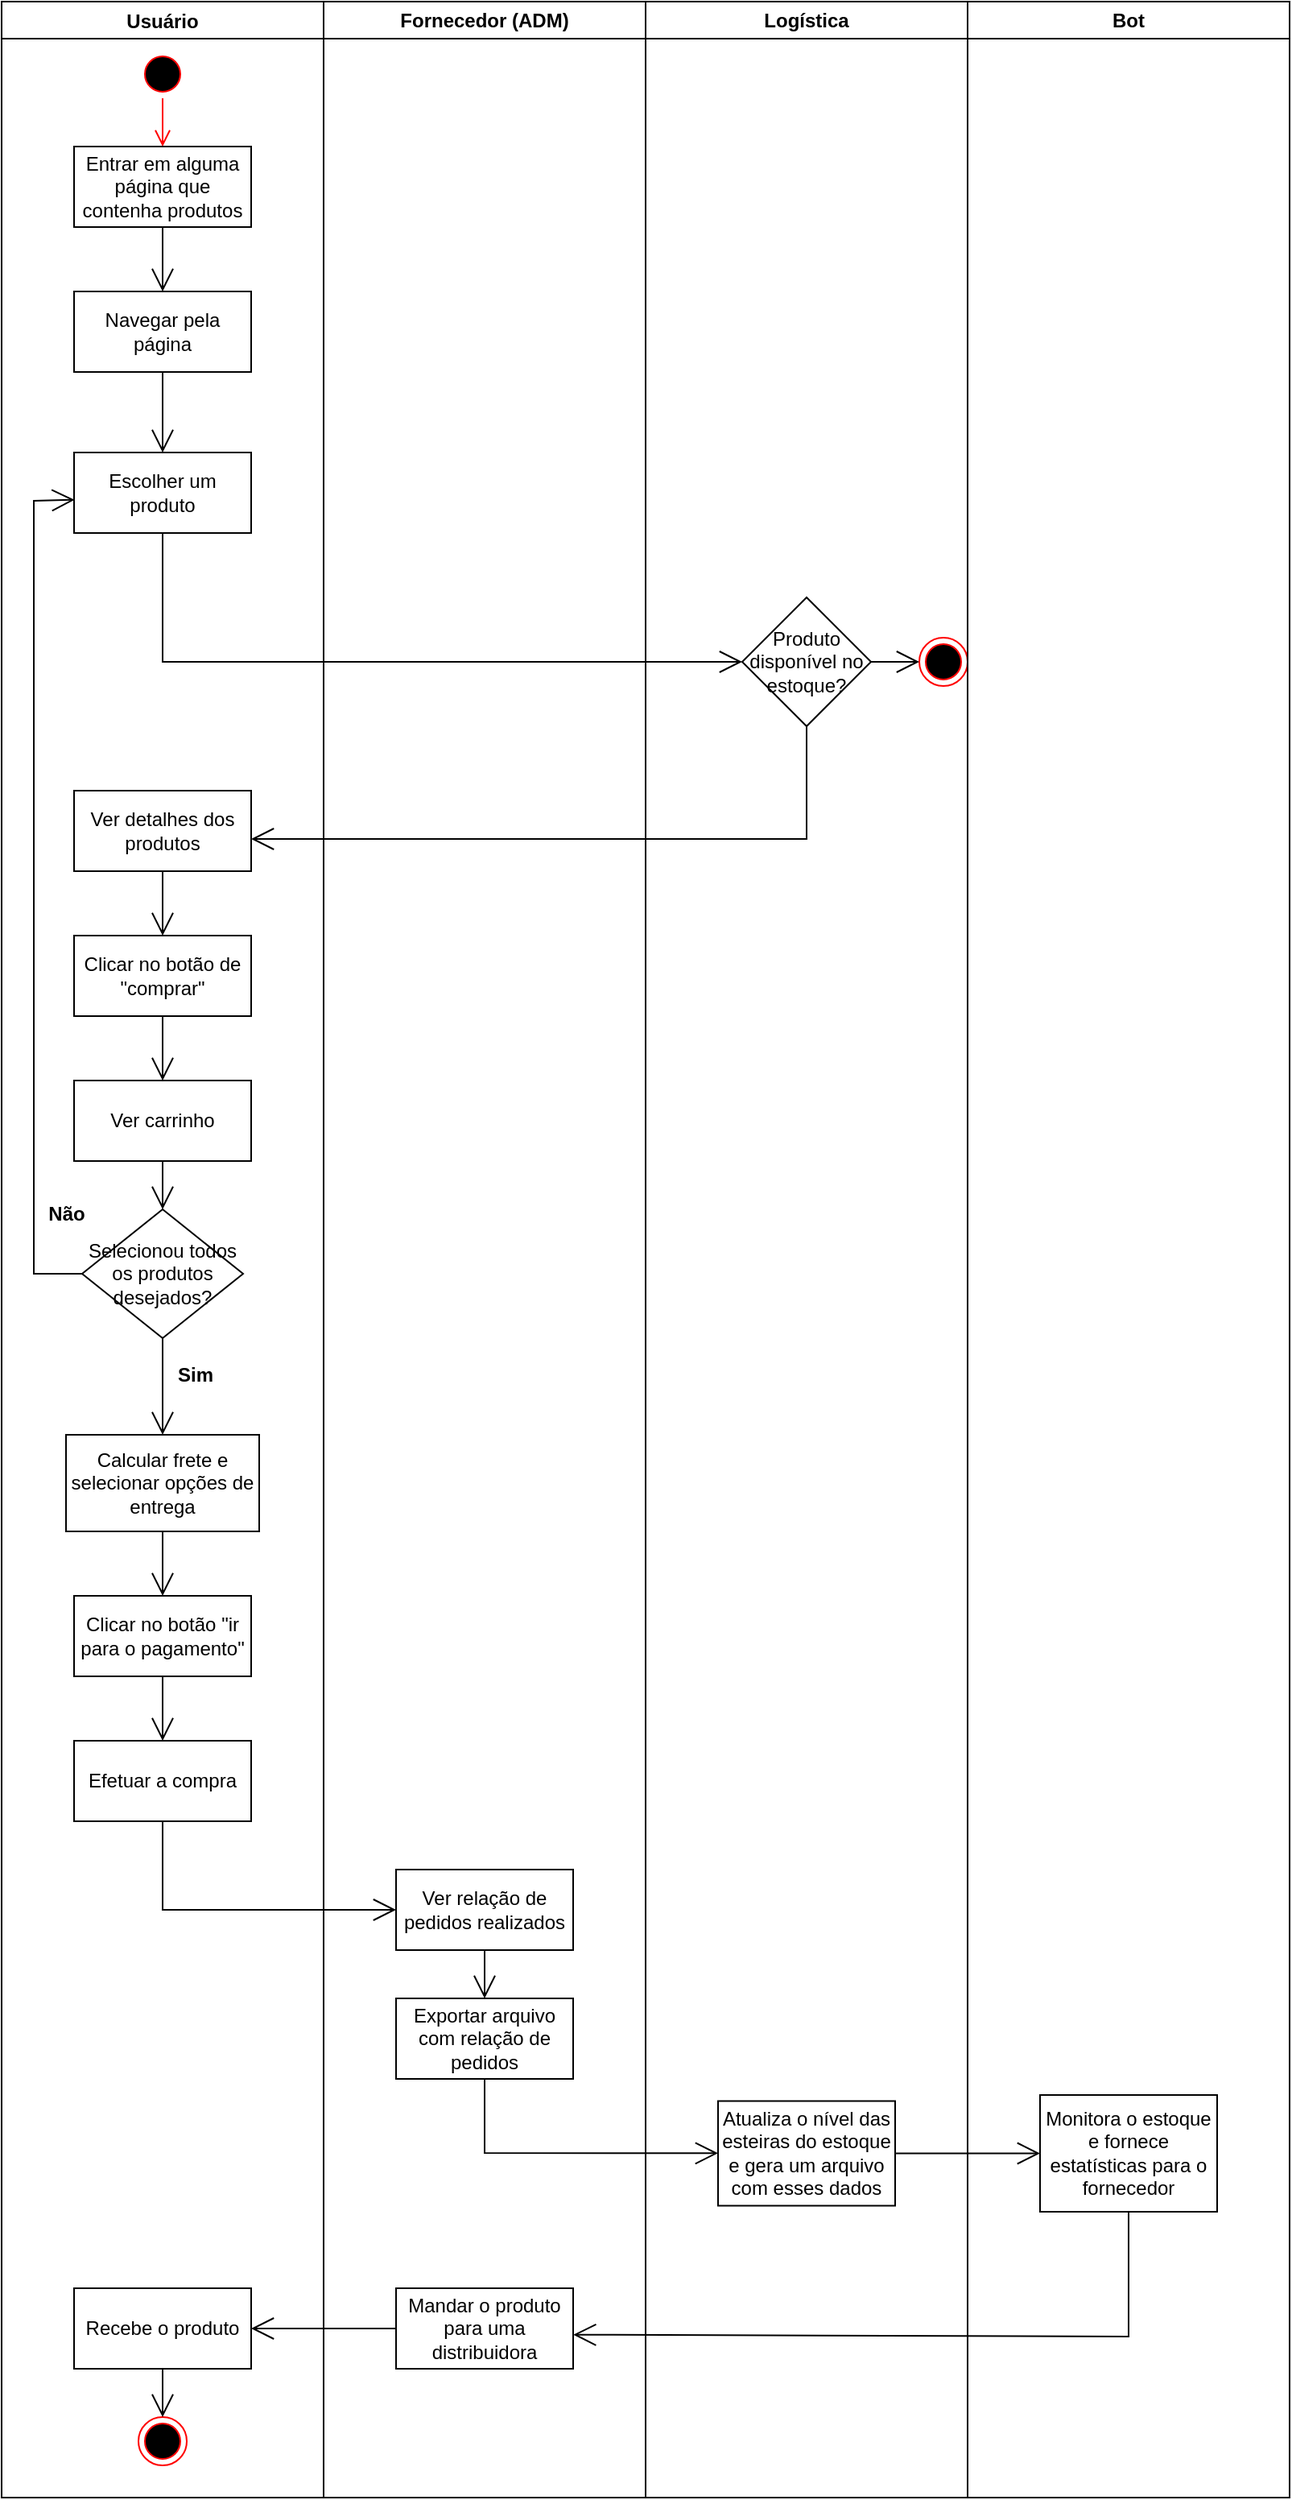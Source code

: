 <mxfile version="25.0.3">
  <diagram name="Página-1" id="QPGNosRhuU9UoopqBrnv">
    <mxGraphModel dx="3695" dy="1560" grid="1" gridSize="10" guides="1" tooltips="1" connect="1" arrows="1" fold="1" page="1" pageScale="1" pageWidth="827" pageHeight="1169" math="0" shadow="0">
      <root>
        <mxCell id="0" />
        <mxCell id="1" parent="0" />
        <mxCell id="qWdjcBWBGC0FbSn4obbC-5" value="Usuário" style="swimlane;" parent="1" vertex="1">
          <mxGeometry x="-20" y="80" width="200" height="1550" as="geometry">
            <mxRectangle x="-20" y="80" width="80" height="30" as="alternateBounds" />
          </mxGeometry>
        </mxCell>
        <mxCell id="qWdjcBWBGC0FbSn4obbC-6" value="" style="ellipse;html=1;shape=startState;fillColor=#000000;strokeColor=#ff0000;" parent="qWdjcBWBGC0FbSn4obbC-5" vertex="1">
          <mxGeometry x="85" y="30" width="30" height="30" as="geometry" />
        </mxCell>
        <mxCell id="qWdjcBWBGC0FbSn4obbC-7" value="" style="edgeStyle=orthogonalEdgeStyle;html=1;verticalAlign=bottom;endArrow=open;endSize=8;strokeColor=#ff0000;rounded=0;" parent="qWdjcBWBGC0FbSn4obbC-5" source="qWdjcBWBGC0FbSn4obbC-6" edge="1">
          <mxGeometry relative="1" as="geometry">
            <mxPoint x="100" y="90" as="targetPoint" />
          </mxGeometry>
        </mxCell>
        <mxCell id="qWdjcBWBGC0FbSn4obbC-8" value="Entrar em alguma página que contenha produtos" style="html=1;whiteSpace=wrap;" parent="qWdjcBWBGC0FbSn4obbC-5" vertex="1">
          <mxGeometry x="45" y="90" width="110" height="50" as="geometry" />
        </mxCell>
        <mxCell id="qWdjcBWBGC0FbSn4obbC-10" value="Navegar pela página" style="html=1;whiteSpace=wrap;" parent="qWdjcBWBGC0FbSn4obbC-5" vertex="1">
          <mxGeometry x="45" y="180" width="110" height="50" as="geometry" />
        </mxCell>
        <mxCell id="qWdjcBWBGC0FbSn4obbC-9" value="" style="endArrow=open;endFill=1;endSize=12;html=1;rounded=0;exitX=0.5;exitY=1;exitDx=0;exitDy=0;" parent="qWdjcBWBGC0FbSn4obbC-5" source="qWdjcBWBGC0FbSn4obbC-8" target="qWdjcBWBGC0FbSn4obbC-10" edge="1">
          <mxGeometry width="160" relative="1" as="geometry">
            <mxPoint x="50" y="234.5" as="sourcePoint" />
            <mxPoint x="100" y="190" as="targetPoint" />
          </mxGeometry>
        </mxCell>
        <mxCell id="qWdjcBWBGC0FbSn4obbC-12" value="Escolher um produto" style="html=1;whiteSpace=wrap;" parent="qWdjcBWBGC0FbSn4obbC-5" vertex="1">
          <mxGeometry x="45" y="280" width="110" height="50" as="geometry" />
        </mxCell>
        <mxCell id="qWdjcBWBGC0FbSn4obbC-11" value="" style="endArrow=open;endFill=1;endSize=12;html=1;rounded=0;exitX=0.5;exitY=1;exitDx=0;exitDy=0;" parent="qWdjcBWBGC0FbSn4obbC-5" source="qWdjcBWBGC0FbSn4obbC-10" target="qWdjcBWBGC0FbSn4obbC-12" edge="1">
          <mxGeometry width="160" relative="1" as="geometry">
            <mxPoint x="300" y="300" as="sourcePoint" />
            <mxPoint x="100" y="280" as="targetPoint" />
          </mxGeometry>
        </mxCell>
        <mxCell id="qWdjcBWBGC0FbSn4obbC-20" value="Ver detalhes dos produtos" style="html=1;whiteSpace=wrap;" parent="qWdjcBWBGC0FbSn4obbC-5" vertex="1">
          <mxGeometry x="45" y="490" width="110" height="50" as="geometry" />
        </mxCell>
        <mxCell id="qWdjcBWBGC0FbSn4obbC-22" value="Clicar no botão de &quot;comprar&quot;" style="html=1;whiteSpace=wrap;" parent="qWdjcBWBGC0FbSn4obbC-5" vertex="1">
          <mxGeometry x="45" y="580" width="110" height="50" as="geometry" />
        </mxCell>
        <mxCell id="qWdjcBWBGC0FbSn4obbC-21" value="" style="endArrow=open;endFill=1;endSize=12;html=1;rounded=0;exitX=0.5;exitY=1;exitDx=0;exitDy=0;" parent="qWdjcBWBGC0FbSn4obbC-5" source="qWdjcBWBGC0FbSn4obbC-20" target="qWdjcBWBGC0FbSn4obbC-22" edge="1">
          <mxGeometry width="160" relative="1" as="geometry">
            <mxPoint x="130" y="650" as="sourcePoint" />
            <mxPoint x="100" y="580" as="targetPoint" />
          </mxGeometry>
        </mxCell>
        <mxCell id="qWdjcBWBGC0FbSn4obbC-24" value="Ver carrinho" style="html=1;whiteSpace=wrap;" parent="qWdjcBWBGC0FbSn4obbC-5" vertex="1">
          <mxGeometry x="45" y="670" width="110" height="50" as="geometry" />
        </mxCell>
        <mxCell id="qWdjcBWBGC0FbSn4obbC-26" value="Calcular frete e selecionar opções de entrega" style="rounded=0;whiteSpace=wrap;html=1;" parent="qWdjcBWBGC0FbSn4obbC-5" vertex="1">
          <mxGeometry x="40" y="890" width="120" height="60" as="geometry" />
        </mxCell>
        <mxCell id="qWdjcBWBGC0FbSn4obbC-29" value="Clicar no botão &quot;ir para o pagamento&quot;" style="html=1;whiteSpace=wrap;" parent="qWdjcBWBGC0FbSn4obbC-5" vertex="1">
          <mxGeometry x="45" y="990" width="110" height="50" as="geometry" />
        </mxCell>
        <mxCell id="qWdjcBWBGC0FbSn4obbC-28" value="" style="endArrow=open;endFill=1;endSize=12;html=1;rounded=0;exitX=0.5;exitY=1;exitDx=0;exitDy=0;" parent="qWdjcBWBGC0FbSn4obbC-5" source="qWdjcBWBGC0FbSn4obbC-26" target="qWdjcBWBGC0FbSn4obbC-29" edge="1">
          <mxGeometry width="160" relative="1" as="geometry">
            <mxPoint x="110" y="1050" as="sourcePoint" />
            <mxPoint x="100" y="1000" as="targetPoint" />
          </mxGeometry>
        </mxCell>
        <mxCell id="qWdjcBWBGC0FbSn4obbC-31" value="Efetuar a compra" style="html=1;whiteSpace=wrap;" parent="qWdjcBWBGC0FbSn4obbC-5" vertex="1">
          <mxGeometry x="45" y="1080" width="110" height="50" as="geometry" />
        </mxCell>
        <mxCell id="qWdjcBWBGC0FbSn4obbC-30" value="" style="endArrow=open;endFill=1;endSize=12;html=1;rounded=0;exitX=0.5;exitY=1;exitDx=0;exitDy=0;" parent="qWdjcBWBGC0FbSn4obbC-5" source="qWdjcBWBGC0FbSn4obbC-29" target="qWdjcBWBGC0FbSn4obbC-31" edge="1">
          <mxGeometry width="160" relative="1" as="geometry">
            <mxPoint x="350" y="930" as="sourcePoint" />
            <mxPoint x="100" y="1080" as="targetPoint" />
          </mxGeometry>
        </mxCell>
        <mxCell id="qWdjcBWBGC0FbSn4obbC-41" value="" style="endArrow=open;endFill=1;endSize=12;html=1;rounded=0;exitX=0.5;exitY=1;exitDx=0;exitDy=0;" parent="qWdjcBWBGC0FbSn4obbC-5" target="qWdjcBWBGC0FbSn4obbC-42" edge="1" source="qWdjcBWBGC0FbSn4obbC-31">
          <mxGeometry width="160" relative="1" as="geometry">
            <mxPoint x="155" y="1184.5" as="sourcePoint" />
            <mxPoint x="230" y="1185" as="targetPoint" />
            <Array as="points">
              <mxPoint x="100" y="1185" />
            </Array>
          </mxGeometry>
        </mxCell>
        <mxCell id="qWdjcBWBGC0FbSn4obbC-42" value="Ver relação de pedidos realizados" style="html=1;whiteSpace=wrap;" parent="qWdjcBWBGC0FbSn4obbC-5" vertex="1">
          <mxGeometry x="245" y="1160" width="110" height="50" as="geometry" />
        </mxCell>
        <mxCell id="qWdjcBWBGC0FbSn4obbC-44" value="Exportar arquivo com relação de pedidos" style="html=1;whiteSpace=wrap;" parent="qWdjcBWBGC0FbSn4obbC-5" vertex="1">
          <mxGeometry x="245" y="1240" width="110" height="50" as="geometry" />
        </mxCell>
        <mxCell id="qWdjcBWBGC0FbSn4obbC-43" value="" style="endArrow=open;endFill=1;endSize=12;html=1;rounded=0;exitX=0.5;exitY=1;exitDx=0;exitDy=0;" parent="qWdjcBWBGC0FbSn4obbC-5" source="qWdjcBWBGC0FbSn4obbC-42" target="qWdjcBWBGC0FbSn4obbC-44" edge="1">
          <mxGeometry width="160" relative="1" as="geometry">
            <mxPoint x="350" y="1250" as="sourcePoint" />
            <mxPoint x="300" y="1250" as="targetPoint" />
          </mxGeometry>
        </mxCell>
        <mxCell id="qWdjcBWBGC0FbSn4obbC-48" value="Atualiza o nível das esteiras do estoque e gera um arquivo com esses dados" style="html=1;whiteSpace=wrap;" parent="qWdjcBWBGC0FbSn4obbC-5" vertex="1">
          <mxGeometry x="445" y="1303.75" width="110" height="65" as="geometry" />
        </mxCell>
        <mxCell id="qWdjcBWBGC0FbSn4obbC-47" value="" style="endArrow=open;endFill=1;endSize=12;html=1;rounded=0;exitX=0.5;exitY=1;exitDx=0;exitDy=0;" parent="qWdjcBWBGC0FbSn4obbC-5" source="qWdjcBWBGC0FbSn4obbC-44" target="qWdjcBWBGC0FbSn4obbC-48" edge="1">
          <mxGeometry width="160" relative="1" as="geometry">
            <mxPoint x="354" y="1330" as="sourcePoint" />
            <mxPoint x="460" y="1330" as="targetPoint" />
            <Array as="points">
              <mxPoint x="300" y="1336" />
            </Array>
          </mxGeometry>
        </mxCell>
        <mxCell id="qWdjcBWBGC0FbSn4obbC-51" value="Monitora o estoque e fornece estatísticas para o fornecedor" style="html=1;whiteSpace=wrap;" parent="qWdjcBWBGC0FbSn4obbC-5" vertex="1">
          <mxGeometry x="645" y="1300" width="110" height="72.5" as="geometry" />
        </mxCell>
        <mxCell id="qWdjcBWBGC0FbSn4obbC-50" value="" style="endArrow=open;endFill=1;endSize=12;html=1;rounded=0;exitX=1;exitY=0.5;exitDx=0;exitDy=0;" parent="qWdjcBWBGC0FbSn4obbC-5" source="qWdjcBWBGC0FbSn4obbC-48" target="qWdjcBWBGC0FbSn4obbC-51" edge="1">
          <mxGeometry width="160" relative="1" as="geometry">
            <mxPoint x="555" y="1332" as="sourcePoint" />
            <mxPoint x="640" y="1332" as="targetPoint" />
          </mxGeometry>
        </mxCell>
        <mxCell id="qWdjcBWBGC0FbSn4obbC-25" value="" style="endArrow=open;endFill=1;endSize=12;html=1;rounded=0;exitX=0.5;exitY=1;exitDx=0;exitDy=0;" parent="qWdjcBWBGC0FbSn4obbC-5" source="qWdjcBWBGC0FbSn4obbC-24" edge="1">
          <mxGeometry width="160" relative="1" as="geometry">
            <mxPoint x="60" y="790" as="sourcePoint" />
            <mxPoint x="100" y="750" as="targetPoint" />
          </mxGeometry>
        </mxCell>
        <mxCell id="mmygwK3XRZfXBy9MZvY0-2" value="Selecionou todos os produtos desejados?" style="rhombus;whiteSpace=wrap;html=1;" vertex="1" parent="qWdjcBWBGC0FbSn4obbC-5">
          <mxGeometry x="50" y="750" width="100" height="80" as="geometry" />
        </mxCell>
        <mxCell id="mmygwK3XRZfXBy9MZvY0-5" value="" style="endArrow=open;endFill=1;endSize=12;html=1;rounded=0;exitX=0.5;exitY=1;exitDx=0;exitDy=0;entryX=0.5;entryY=0;entryDx=0;entryDy=0;" edge="1" parent="qWdjcBWBGC0FbSn4obbC-5" source="mmygwK3XRZfXBy9MZvY0-2" target="qWdjcBWBGC0FbSn4obbC-26">
          <mxGeometry width="160" relative="1" as="geometry">
            <mxPoint x="100" y="850" as="sourcePoint" />
            <mxPoint x="260" y="850" as="targetPoint" />
          </mxGeometry>
        </mxCell>
        <mxCell id="mmygwK3XRZfXBy9MZvY0-6" value="Sim" style="text;align=center;fontStyle=1;verticalAlign=middle;spacingLeft=3;spacingRight=3;strokeColor=none;rotatable=0;points=[[0,0.5],[1,0.5]];portConstraint=eastwest;html=1;" vertex="1" parent="qWdjcBWBGC0FbSn4obbC-5">
          <mxGeometry x="80" y="840" width="80" height="26" as="geometry" />
        </mxCell>
        <mxCell id="mmygwK3XRZfXBy9MZvY0-4" value="Não" style="text;align=center;fontStyle=1;verticalAlign=middle;spacingLeft=3;spacingRight=3;strokeColor=none;rotatable=0;points=[[0,0.5],[1,0.5]];portConstraint=eastwest;html=1;" vertex="1" parent="qWdjcBWBGC0FbSn4obbC-5">
          <mxGeometry y="740" width="80" height="26" as="geometry" />
        </mxCell>
        <mxCell id="mmygwK3XRZfXBy9MZvY0-9" value="Recebe o produto" style="html=1;whiteSpace=wrap;" vertex="1" parent="qWdjcBWBGC0FbSn4obbC-5">
          <mxGeometry x="45" y="1420" width="110" height="50" as="geometry" />
        </mxCell>
        <mxCell id="mmygwK3XRZfXBy9MZvY0-11" value="" style="ellipse;html=1;shape=endState;fillColor=#000000;strokeColor=#ff0000;" vertex="1" parent="qWdjcBWBGC0FbSn4obbC-5">
          <mxGeometry x="85" y="1500" width="30" height="30" as="geometry" />
        </mxCell>
        <mxCell id="mmygwK3XRZfXBy9MZvY0-10" value="" style="endArrow=open;endFill=1;endSize=12;html=1;rounded=0;exitX=0.5;exitY=1;exitDx=0;exitDy=0;" edge="1" parent="qWdjcBWBGC0FbSn4obbC-5" source="mmygwK3XRZfXBy9MZvY0-9" target="mmygwK3XRZfXBy9MZvY0-11">
          <mxGeometry width="160" relative="1" as="geometry">
            <mxPoint x="420" y="1570" as="sourcePoint" />
            <mxPoint x="100" y="1500" as="targetPoint" />
          </mxGeometry>
        </mxCell>
        <mxCell id="qWdjcBWBGC0FbSn4obbC-23" value="" style="endArrow=open;endFill=1;endSize=12;html=1;rounded=0;exitX=0.5;exitY=1;exitDx=0;exitDy=0;" parent="1" source="qWdjcBWBGC0FbSn4obbC-22" edge="1">
          <mxGeometry width="160" relative="1" as="geometry">
            <mxPoint x="240" y="750" as="sourcePoint" />
            <mxPoint x="80" y="750" as="targetPoint" />
          </mxGeometry>
        </mxCell>
        <mxCell id="qWdjcBWBGC0FbSn4obbC-39" value="Fornecedor (ADM)" style="swimlane;whiteSpace=wrap;html=1;" parent="1" vertex="1">
          <mxGeometry x="180" y="80" width="200" height="1550" as="geometry">
            <mxRectangle x="180" y="80" width="70" height="30" as="alternateBounds" />
          </mxGeometry>
        </mxCell>
        <mxCell id="mmygwK3XRZfXBy9MZvY0-7" value="Mandar o produto para uma distribuidora" style="html=1;whiteSpace=wrap;" vertex="1" parent="qWdjcBWBGC0FbSn4obbC-39">
          <mxGeometry x="45" y="1420" width="110" height="50" as="geometry" />
        </mxCell>
        <mxCell id="qWdjcBWBGC0FbSn4obbC-46" value="Logística" style="swimlane;whiteSpace=wrap;html=1;startSize=23;" parent="1" vertex="1">
          <mxGeometry x="380" y="80" width="200" height="1550" as="geometry">
            <mxRectangle x="380" y="80" width="90" height="30" as="alternateBounds" />
          </mxGeometry>
        </mxCell>
        <mxCell id="qWdjcBWBGC0FbSn4obbC-15" value="Produto disponível no estoque?" style="rhombus;whiteSpace=wrap;html=1;" parent="qWdjcBWBGC0FbSn4obbC-46" vertex="1">
          <mxGeometry x="60" y="370" width="80" height="80" as="geometry" />
        </mxCell>
        <mxCell id="qWdjcBWBGC0FbSn4obbC-18" value="" style="ellipse;html=1;shape=endState;fillColor=#000000;strokeColor=#ff0000;" parent="qWdjcBWBGC0FbSn4obbC-46" vertex="1">
          <mxGeometry x="170" y="395" width="30" height="30" as="geometry" />
        </mxCell>
        <mxCell id="qWdjcBWBGC0FbSn4obbC-17" value="" style="endArrow=open;endFill=1;endSize=12;html=1;rounded=0;" parent="qWdjcBWBGC0FbSn4obbC-46" target="qWdjcBWBGC0FbSn4obbC-18" edge="1">
          <mxGeometry width="160" relative="1" as="geometry">
            <mxPoint x="140" y="410" as="sourcePoint" />
            <mxPoint x="-370" y="410" as="targetPoint" />
          </mxGeometry>
        </mxCell>
        <mxCell id="qWdjcBWBGC0FbSn4obbC-49" value="Bot" style="swimlane;whiteSpace=wrap;html=1;" parent="1" vertex="1">
          <mxGeometry x="580" y="80" width="200" height="1550" as="geometry">
            <mxRectangle x="580" y="80" width="60" height="30" as="alternateBounds" />
          </mxGeometry>
        </mxCell>
        <mxCell id="mmygwK3XRZfXBy9MZvY0-3" value="" style="endArrow=open;endFill=1;endSize=12;html=1;rounded=0;entryX=0.003;entryY=0.587;entryDx=0;entryDy=0;entryPerimeter=0;" edge="1" parent="1" target="qWdjcBWBGC0FbSn4obbC-12">
          <mxGeometry width="160" relative="1" as="geometry">
            <mxPoint x="30" y="870" as="sourcePoint" />
            <mxPoint x="10" y="390" as="targetPoint" />
            <Array as="points">
              <mxPoint y="870" />
              <mxPoint y="630" />
              <mxPoint y="390" />
            </Array>
          </mxGeometry>
        </mxCell>
        <mxCell id="qWdjcBWBGC0FbSn4obbC-13" value="" style="endArrow=open;endFill=1;endSize=12;html=1;rounded=0;exitX=0.5;exitY=1;exitDx=0;exitDy=0;entryX=0;entryY=0.5;entryDx=0;entryDy=0;" parent="1" source="qWdjcBWBGC0FbSn4obbC-12" edge="1" target="qWdjcBWBGC0FbSn4obbC-15">
          <mxGeometry width="160" relative="1" as="geometry">
            <mxPoint x="20" y="500" as="sourcePoint" />
            <mxPoint x="80" y="450" as="targetPoint" />
            <Array as="points">
              <mxPoint x="80" y="490" />
            </Array>
          </mxGeometry>
        </mxCell>
        <mxCell id="qWdjcBWBGC0FbSn4obbC-19" value="" style="endArrow=open;endFill=1;endSize=12;html=1;rounded=0;exitX=0.5;exitY=1;exitDx=0;exitDy=0;entryX=1;entryY=0.6;entryDx=0;entryDy=0;entryPerimeter=0;" parent="1" source="qWdjcBWBGC0FbSn4obbC-15" edge="1" target="qWdjcBWBGC0FbSn4obbC-20">
          <mxGeometry width="160" relative="1" as="geometry">
            <mxPoint x="80" y="584" as="sourcePoint" />
            <mxPoint x="80" y="570" as="targetPoint" />
            <Array as="points">
              <mxPoint x="480" y="600" />
            </Array>
          </mxGeometry>
        </mxCell>
        <mxCell id="qWdjcBWBGC0FbSn4obbC-54" value="" style="endArrow=open;endFill=1;endSize=12;html=1;rounded=0;exitX=0.5;exitY=1;exitDx=0;exitDy=0;entryX=1.001;entryY=0.577;entryDx=0;entryDy=0;entryPerimeter=0;" parent="1" source="qWdjcBWBGC0FbSn4obbC-51" edge="1" target="mmygwK3XRZfXBy9MZvY0-7">
          <mxGeometry width="160" relative="1" as="geometry">
            <mxPoint x="600" y="1550" as="sourcePoint" />
            <mxPoint x="350" y="1540" as="targetPoint" />
            <Array as="points">
              <mxPoint x="680" y="1530" />
            </Array>
          </mxGeometry>
        </mxCell>
        <mxCell id="mmygwK3XRZfXBy9MZvY0-8" value="" style="endArrow=open;endFill=1;endSize=12;html=1;rounded=0;exitX=0;exitY=0.5;exitDx=0;exitDy=0;" edge="1" parent="1" source="mmygwK3XRZfXBy9MZvY0-7" target="mmygwK3XRZfXBy9MZvY0-9">
          <mxGeometry width="160" relative="1" as="geometry">
            <mxPoint x="460" y="1470" as="sourcePoint" />
            <mxPoint x="130" y="1525" as="targetPoint" />
          </mxGeometry>
        </mxCell>
      </root>
    </mxGraphModel>
  </diagram>
</mxfile>
